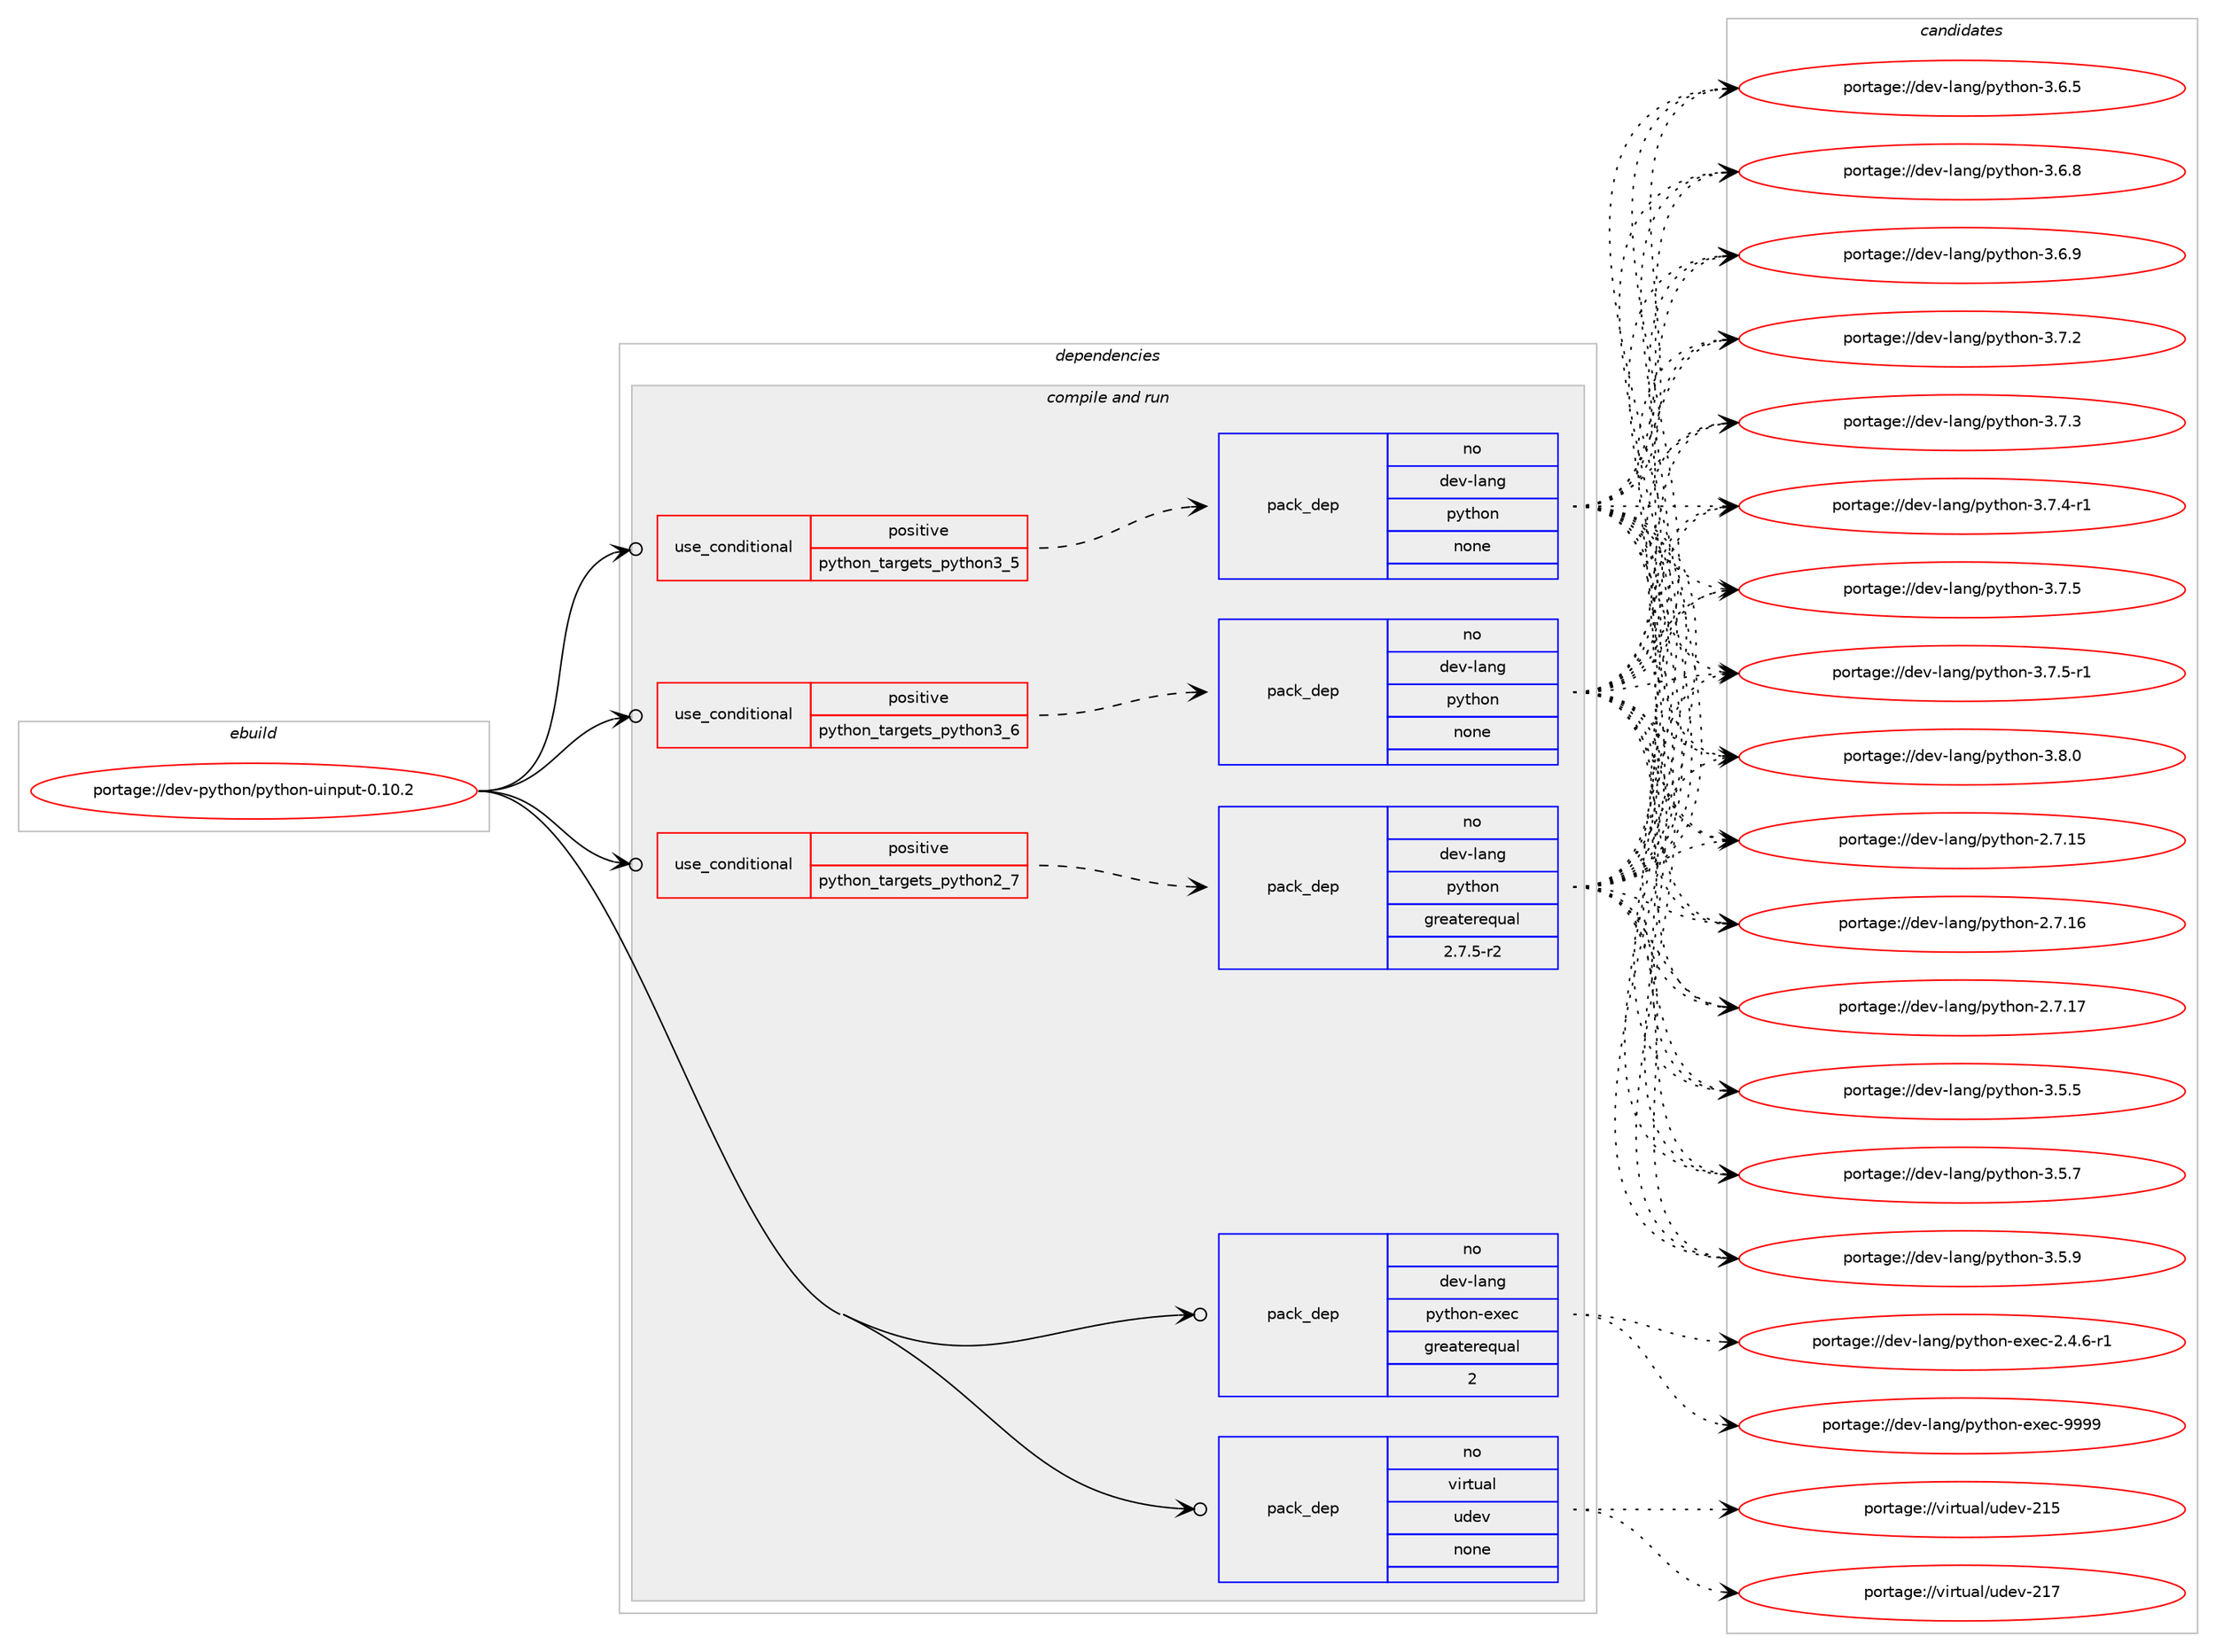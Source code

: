 digraph prolog {

# *************
# Graph options
# *************

newrank=true;
concentrate=true;
compound=true;
graph [rankdir=LR,fontname=Helvetica,fontsize=10,ranksep=1.5];#, ranksep=2.5, nodesep=0.2];
edge  [arrowhead=vee];
node  [fontname=Helvetica,fontsize=10];

# **********
# The ebuild
# **********

subgraph cluster_leftcol {
color=gray;
rank=same;
label=<<i>ebuild</i>>;
id [label="portage://dev-python/python-uinput-0.10.2", color=red, width=4, href="../dev-python/python-uinput-0.10.2.svg"];
}

# ****************
# The dependencies
# ****************

subgraph cluster_midcol {
color=gray;
label=<<i>dependencies</i>>;
subgraph cluster_compile {
fillcolor="#eeeeee";
style=filled;
label=<<i>compile</i>>;
}
subgraph cluster_compileandrun {
fillcolor="#eeeeee";
style=filled;
label=<<i>compile and run</i>>;
subgraph cond37285 {
dependency168233 [label=<<TABLE BORDER="0" CELLBORDER="1" CELLSPACING="0" CELLPADDING="4"><TR><TD ROWSPAN="3" CELLPADDING="10">use_conditional</TD></TR><TR><TD>positive</TD></TR><TR><TD>python_targets_python2_7</TD></TR></TABLE>>, shape=none, color=red];
subgraph pack127554 {
dependency168234 [label=<<TABLE BORDER="0" CELLBORDER="1" CELLSPACING="0" CELLPADDING="4" WIDTH="220"><TR><TD ROWSPAN="6" CELLPADDING="30">pack_dep</TD></TR><TR><TD WIDTH="110">no</TD></TR><TR><TD>dev-lang</TD></TR><TR><TD>python</TD></TR><TR><TD>greaterequal</TD></TR><TR><TD>2.7.5-r2</TD></TR></TABLE>>, shape=none, color=blue];
}
dependency168233:e -> dependency168234:w [weight=20,style="dashed",arrowhead="vee"];
}
id:e -> dependency168233:w [weight=20,style="solid",arrowhead="odotvee"];
subgraph cond37286 {
dependency168235 [label=<<TABLE BORDER="0" CELLBORDER="1" CELLSPACING="0" CELLPADDING="4"><TR><TD ROWSPAN="3" CELLPADDING="10">use_conditional</TD></TR><TR><TD>positive</TD></TR><TR><TD>python_targets_python3_5</TD></TR></TABLE>>, shape=none, color=red];
subgraph pack127555 {
dependency168236 [label=<<TABLE BORDER="0" CELLBORDER="1" CELLSPACING="0" CELLPADDING="4" WIDTH="220"><TR><TD ROWSPAN="6" CELLPADDING="30">pack_dep</TD></TR><TR><TD WIDTH="110">no</TD></TR><TR><TD>dev-lang</TD></TR><TR><TD>python</TD></TR><TR><TD>none</TD></TR><TR><TD></TD></TR></TABLE>>, shape=none, color=blue];
}
dependency168235:e -> dependency168236:w [weight=20,style="dashed",arrowhead="vee"];
}
id:e -> dependency168235:w [weight=20,style="solid",arrowhead="odotvee"];
subgraph cond37287 {
dependency168237 [label=<<TABLE BORDER="0" CELLBORDER="1" CELLSPACING="0" CELLPADDING="4"><TR><TD ROWSPAN="3" CELLPADDING="10">use_conditional</TD></TR><TR><TD>positive</TD></TR><TR><TD>python_targets_python3_6</TD></TR></TABLE>>, shape=none, color=red];
subgraph pack127556 {
dependency168238 [label=<<TABLE BORDER="0" CELLBORDER="1" CELLSPACING="0" CELLPADDING="4" WIDTH="220"><TR><TD ROWSPAN="6" CELLPADDING="30">pack_dep</TD></TR><TR><TD WIDTH="110">no</TD></TR><TR><TD>dev-lang</TD></TR><TR><TD>python</TD></TR><TR><TD>none</TD></TR><TR><TD></TD></TR></TABLE>>, shape=none, color=blue];
}
dependency168237:e -> dependency168238:w [weight=20,style="dashed",arrowhead="vee"];
}
id:e -> dependency168237:w [weight=20,style="solid",arrowhead="odotvee"];
subgraph pack127557 {
dependency168239 [label=<<TABLE BORDER="0" CELLBORDER="1" CELLSPACING="0" CELLPADDING="4" WIDTH="220"><TR><TD ROWSPAN="6" CELLPADDING="30">pack_dep</TD></TR><TR><TD WIDTH="110">no</TD></TR><TR><TD>dev-lang</TD></TR><TR><TD>python-exec</TD></TR><TR><TD>greaterequal</TD></TR><TR><TD>2</TD></TR></TABLE>>, shape=none, color=blue];
}
id:e -> dependency168239:w [weight=20,style="solid",arrowhead="odotvee"];
subgraph pack127558 {
dependency168240 [label=<<TABLE BORDER="0" CELLBORDER="1" CELLSPACING="0" CELLPADDING="4" WIDTH="220"><TR><TD ROWSPAN="6" CELLPADDING="30">pack_dep</TD></TR><TR><TD WIDTH="110">no</TD></TR><TR><TD>virtual</TD></TR><TR><TD>udev</TD></TR><TR><TD>none</TD></TR><TR><TD></TD></TR></TABLE>>, shape=none, color=blue];
}
id:e -> dependency168240:w [weight=20,style="solid",arrowhead="odotvee"];
}
subgraph cluster_run {
fillcolor="#eeeeee";
style=filled;
label=<<i>run</i>>;
}
}

# **************
# The candidates
# **************

subgraph cluster_choices {
rank=same;
color=gray;
label=<<i>candidates</i>>;

subgraph choice127554 {
color=black;
nodesep=1;
choiceportage10010111845108971101034711212111610411111045504655464953 [label="portage://dev-lang/python-2.7.15", color=red, width=4,href="../dev-lang/python-2.7.15.svg"];
choiceportage10010111845108971101034711212111610411111045504655464954 [label="portage://dev-lang/python-2.7.16", color=red, width=4,href="../dev-lang/python-2.7.16.svg"];
choiceportage10010111845108971101034711212111610411111045504655464955 [label="portage://dev-lang/python-2.7.17", color=red, width=4,href="../dev-lang/python-2.7.17.svg"];
choiceportage100101118451089711010347112121116104111110455146534653 [label="portage://dev-lang/python-3.5.5", color=red, width=4,href="../dev-lang/python-3.5.5.svg"];
choiceportage100101118451089711010347112121116104111110455146534655 [label="portage://dev-lang/python-3.5.7", color=red, width=4,href="../dev-lang/python-3.5.7.svg"];
choiceportage100101118451089711010347112121116104111110455146534657 [label="portage://dev-lang/python-3.5.9", color=red, width=4,href="../dev-lang/python-3.5.9.svg"];
choiceportage100101118451089711010347112121116104111110455146544653 [label="portage://dev-lang/python-3.6.5", color=red, width=4,href="../dev-lang/python-3.6.5.svg"];
choiceportage100101118451089711010347112121116104111110455146544656 [label="portage://dev-lang/python-3.6.8", color=red, width=4,href="../dev-lang/python-3.6.8.svg"];
choiceportage100101118451089711010347112121116104111110455146544657 [label="portage://dev-lang/python-3.6.9", color=red, width=4,href="../dev-lang/python-3.6.9.svg"];
choiceportage100101118451089711010347112121116104111110455146554650 [label="portage://dev-lang/python-3.7.2", color=red, width=4,href="../dev-lang/python-3.7.2.svg"];
choiceportage100101118451089711010347112121116104111110455146554651 [label="portage://dev-lang/python-3.7.3", color=red, width=4,href="../dev-lang/python-3.7.3.svg"];
choiceportage1001011184510897110103471121211161041111104551465546524511449 [label="portage://dev-lang/python-3.7.4-r1", color=red, width=4,href="../dev-lang/python-3.7.4-r1.svg"];
choiceportage100101118451089711010347112121116104111110455146554653 [label="portage://dev-lang/python-3.7.5", color=red, width=4,href="../dev-lang/python-3.7.5.svg"];
choiceportage1001011184510897110103471121211161041111104551465546534511449 [label="portage://dev-lang/python-3.7.5-r1", color=red, width=4,href="../dev-lang/python-3.7.5-r1.svg"];
choiceportage100101118451089711010347112121116104111110455146564648 [label="portage://dev-lang/python-3.8.0", color=red, width=4,href="../dev-lang/python-3.8.0.svg"];
dependency168234:e -> choiceportage10010111845108971101034711212111610411111045504655464953:w [style=dotted,weight="100"];
dependency168234:e -> choiceportage10010111845108971101034711212111610411111045504655464954:w [style=dotted,weight="100"];
dependency168234:e -> choiceportage10010111845108971101034711212111610411111045504655464955:w [style=dotted,weight="100"];
dependency168234:e -> choiceportage100101118451089711010347112121116104111110455146534653:w [style=dotted,weight="100"];
dependency168234:e -> choiceportage100101118451089711010347112121116104111110455146534655:w [style=dotted,weight="100"];
dependency168234:e -> choiceportage100101118451089711010347112121116104111110455146534657:w [style=dotted,weight="100"];
dependency168234:e -> choiceportage100101118451089711010347112121116104111110455146544653:w [style=dotted,weight="100"];
dependency168234:e -> choiceportage100101118451089711010347112121116104111110455146544656:w [style=dotted,weight="100"];
dependency168234:e -> choiceportage100101118451089711010347112121116104111110455146544657:w [style=dotted,weight="100"];
dependency168234:e -> choiceportage100101118451089711010347112121116104111110455146554650:w [style=dotted,weight="100"];
dependency168234:e -> choiceportage100101118451089711010347112121116104111110455146554651:w [style=dotted,weight="100"];
dependency168234:e -> choiceportage1001011184510897110103471121211161041111104551465546524511449:w [style=dotted,weight="100"];
dependency168234:e -> choiceportage100101118451089711010347112121116104111110455146554653:w [style=dotted,weight="100"];
dependency168234:e -> choiceportage1001011184510897110103471121211161041111104551465546534511449:w [style=dotted,weight="100"];
dependency168234:e -> choiceportage100101118451089711010347112121116104111110455146564648:w [style=dotted,weight="100"];
}
subgraph choice127555 {
color=black;
nodesep=1;
choiceportage10010111845108971101034711212111610411111045504655464953 [label="portage://dev-lang/python-2.7.15", color=red, width=4,href="../dev-lang/python-2.7.15.svg"];
choiceportage10010111845108971101034711212111610411111045504655464954 [label="portage://dev-lang/python-2.7.16", color=red, width=4,href="../dev-lang/python-2.7.16.svg"];
choiceportage10010111845108971101034711212111610411111045504655464955 [label="portage://dev-lang/python-2.7.17", color=red, width=4,href="../dev-lang/python-2.7.17.svg"];
choiceportage100101118451089711010347112121116104111110455146534653 [label="portage://dev-lang/python-3.5.5", color=red, width=4,href="../dev-lang/python-3.5.5.svg"];
choiceportage100101118451089711010347112121116104111110455146534655 [label="portage://dev-lang/python-3.5.7", color=red, width=4,href="../dev-lang/python-3.5.7.svg"];
choiceportage100101118451089711010347112121116104111110455146534657 [label="portage://dev-lang/python-3.5.9", color=red, width=4,href="../dev-lang/python-3.5.9.svg"];
choiceportage100101118451089711010347112121116104111110455146544653 [label="portage://dev-lang/python-3.6.5", color=red, width=4,href="../dev-lang/python-3.6.5.svg"];
choiceportage100101118451089711010347112121116104111110455146544656 [label="portage://dev-lang/python-3.6.8", color=red, width=4,href="../dev-lang/python-3.6.8.svg"];
choiceportage100101118451089711010347112121116104111110455146544657 [label="portage://dev-lang/python-3.6.9", color=red, width=4,href="../dev-lang/python-3.6.9.svg"];
choiceportage100101118451089711010347112121116104111110455146554650 [label="portage://dev-lang/python-3.7.2", color=red, width=4,href="../dev-lang/python-3.7.2.svg"];
choiceportage100101118451089711010347112121116104111110455146554651 [label="portage://dev-lang/python-3.7.3", color=red, width=4,href="../dev-lang/python-3.7.3.svg"];
choiceportage1001011184510897110103471121211161041111104551465546524511449 [label="portage://dev-lang/python-3.7.4-r1", color=red, width=4,href="../dev-lang/python-3.7.4-r1.svg"];
choiceportage100101118451089711010347112121116104111110455146554653 [label="portage://dev-lang/python-3.7.5", color=red, width=4,href="../dev-lang/python-3.7.5.svg"];
choiceportage1001011184510897110103471121211161041111104551465546534511449 [label="portage://dev-lang/python-3.7.5-r1", color=red, width=4,href="../dev-lang/python-3.7.5-r1.svg"];
choiceportage100101118451089711010347112121116104111110455146564648 [label="portage://dev-lang/python-3.8.0", color=red, width=4,href="../dev-lang/python-3.8.0.svg"];
dependency168236:e -> choiceportage10010111845108971101034711212111610411111045504655464953:w [style=dotted,weight="100"];
dependency168236:e -> choiceportage10010111845108971101034711212111610411111045504655464954:w [style=dotted,weight="100"];
dependency168236:e -> choiceportage10010111845108971101034711212111610411111045504655464955:w [style=dotted,weight="100"];
dependency168236:e -> choiceportage100101118451089711010347112121116104111110455146534653:w [style=dotted,weight="100"];
dependency168236:e -> choiceportage100101118451089711010347112121116104111110455146534655:w [style=dotted,weight="100"];
dependency168236:e -> choiceportage100101118451089711010347112121116104111110455146534657:w [style=dotted,weight="100"];
dependency168236:e -> choiceportage100101118451089711010347112121116104111110455146544653:w [style=dotted,weight="100"];
dependency168236:e -> choiceportage100101118451089711010347112121116104111110455146544656:w [style=dotted,weight="100"];
dependency168236:e -> choiceportage100101118451089711010347112121116104111110455146544657:w [style=dotted,weight="100"];
dependency168236:e -> choiceportage100101118451089711010347112121116104111110455146554650:w [style=dotted,weight="100"];
dependency168236:e -> choiceportage100101118451089711010347112121116104111110455146554651:w [style=dotted,weight="100"];
dependency168236:e -> choiceportage1001011184510897110103471121211161041111104551465546524511449:w [style=dotted,weight="100"];
dependency168236:e -> choiceportage100101118451089711010347112121116104111110455146554653:w [style=dotted,weight="100"];
dependency168236:e -> choiceportage1001011184510897110103471121211161041111104551465546534511449:w [style=dotted,weight="100"];
dependency168236:e -> choiceportage100101118451089711010347112121116104111110455146564648:w [style=dotted,weight="100"];
}
subgraph choice127556 {
color=black;
nodesep=1;
choiceportage10010111845108971101034711212111610411111045504655464953 [label="portage://dev-lang/python-2.7.15", color=red, width=4,href="../dev-lang/python-2.7.15.svg"];
choiceportage10010111845108971101034711212111610411111045504655464954 [label="portage://dev-lang/python-2.7.16", color=red, width=4,href="../dev-lang/python-2.7.16.svg"];
choiceportage10010111845108971101034711212111610411111045504655464955 [label="portage://dev-lang/python-2.7.17", color=red, width=4,href="../dev-lang/python-2.7.17.svg"];
choiceportage100101118451089711010347112121116104111110455146534653 [label="portage://dev-lang/python-3.5.5", color=red, width=4,href="../dev-lang/python-3.5.5.svg"];
choiceportage100101118451089711010347112121116104111110455146534655 [label="portage://dev-lang/python-3.5.7", color=red, width=4,href="../dev-lang/python-3.5.7.svg"];
choiceportage100101118451089711010347112121116104111110455146534657 [label="portage://dev-lang/python-3.5.9", color=red, width=4,href="../dev-lang/python-3.5.9.svg"];
choiceportage100101118451089711010347112121116104111110455146544653 [label="portage://dev-lang/python-3.6.5", color=red, width=4,href="../dev-lang/python-3.6.5.svg"];
choiceportage100101118451089711010347112121116104111110455146544656 [label="portage://dev-lang/python-3.6.8", color=red, width=4,href="../dev-lang/python-3.6.8.svg"];
choiceportage100101118451089711010347112121116104111110455146544657 [label="portage://dev-lang/python-3.6.9", color=red, width=4,href="../dev-lang/python-3.6.9.svg"];
choiceportage100101118451089711010347112121116104111110455146554650 [label="portage://dev-lang/python-3.7.2", color=red, width=4,href="../dev-lang/python-3.7.2.svg"];
choiceportage100101118451089711010347112121116104111110455146554651 [label="portage://dev-lang/python-3.7.3", color=red, width=4,href="../dev-lang/python-3.7.3.svg"];
choiceportage1001011184510897110103471121211161041111104551465546524511449 [label="portage://dev-lang/python-3.7.4-r1", color=red, width=4,href="../dev-lang/python-3.7.4-r1.svg"];
choiceportage100101118451089711010347112121116104111110455146554653 [label="portage://dev-lang/python-3.7.5", color=red, width=4,href="../dev-lang/python-3.7.5.svg"];
choiceportage1001011184510897110103471121211161041111104551465546534511449 [label="portage://dev-lang/python-3.7.5-r1", color=red, width=4,href="../dev-lang/python-3.7.5-r1.svg"];
choiceportage100101118451089711010347112121116104111110455146564648 [label="portage://dev-lang/python-3.8.0", color=red, width=4,href="../dev-lang/python-3.8.0.svg"];
dependency168238:e -> choiceportage10010111845108971101034711212111610411111045504655464953:w [style=dotted,weight="100"];
dependency168238:e -> choiceportage10010111845108971101034711212111610411111045504655464954:w [style=dotted,weight="100"];
dependency168238:e -> choiceportage10010111845108971101034711212111610411111045504655464955:w [style=dotted,weight="100"];
dependency168238:e -> choiceportage100101118451089711010347112121116104111110455146534653:w [style=dotted,weight="100"];
dependency168238:e -> choiceportage100101118451089711010347112121116104111110455146534655:w [style=dotted,weight="100"];
dependency168238:e -> choiceportage100101118451089711010347112121116104111110455146534657:w [style=dotted,weight="100"];
dependency168238:e -> choiceportage100101118451089711010347112121116104111110455146544653:w [style=dotted,weight="100"];
dependency168238:e -> choiceportage100101118451089711010347112121116104111110455146544656:w [style=dotted,weight="100"];
dependency168238:e -> choiceportage100101118451089711010347112121116104111110455146544657:w [style=dotted,weight="100"];
dependency168238:e -> choiceportage100101118451089711010347112121116104111110455146554650:w [style=dotted,weight="100"];
dependency168238:e -> choiceportage100101118451089711010347112121116104111110455146554651:w [style=dotted,weight="100"];
dependency168238:e -> choiceportage1001011184510897110103471121211161041111104551465546524511449:w [style=dotted,weight="100"];
dependency168238:e -> choiceportage100101118451089711010347112121116104111110455146554653:w [style=dotted,weight="100"];
dependency168238:e -> choiceportage1001011184510897110103471121211161041111104551465546534511449:w [style=dotted,weight="100"];
dependency168238:e -> choiceportage100101118451089711010347112121116104111110455146564648:w [style=dotted,weight="100"];
}
subgraph choice127557 {
color=black;
nodesep=1;
choiceportage10010111845108971101034711212111610411111045101120101994550465246544511449 [label="portage://dev-lang/python-exec-2.4.6-r1", color=red, width=4,href="../dev-lang/python-exec-2.4.6-r1.svg"];
choiceportage10010111845108971101034711212111610411111045101120101994557575757 [label="portage://dev-lang/python-exec-9999", color=red, width=4,href="../dev-lang/python-exec-9999.svg"];
dependency168239:e -> choiceportage10010111845108971101034711212111610411111045101120101994550465246544511449:w [style=dotted,weight="100"];
dependency168239:e -> choiceportage10010111845108971101034711212111610411111045101120101994557575757:w [style=dotted,weight="100"];
}
subgraph choice127558 {
color=black;
nodesep=1;
choiceportage118105114116117971084711710010111845504953 [label="portage://virtual/udev-215", color=red, width=4,href="../virtual/udev-215.svg"];
choiceportage118105114116117971084711710010111845504955 [label="portage://virtual/udev-217", color=red, width=4,href="../virtual/udev-217.svg"];
dependency168240:e -> choiceportage118105114116117971084711710010111845504953:w [style=dotted,weight="100"];
dependency168240:e -> choiceportage118105114116117971084711710010111845504955:w [style=dotted,weight="100"];
}
}

}
